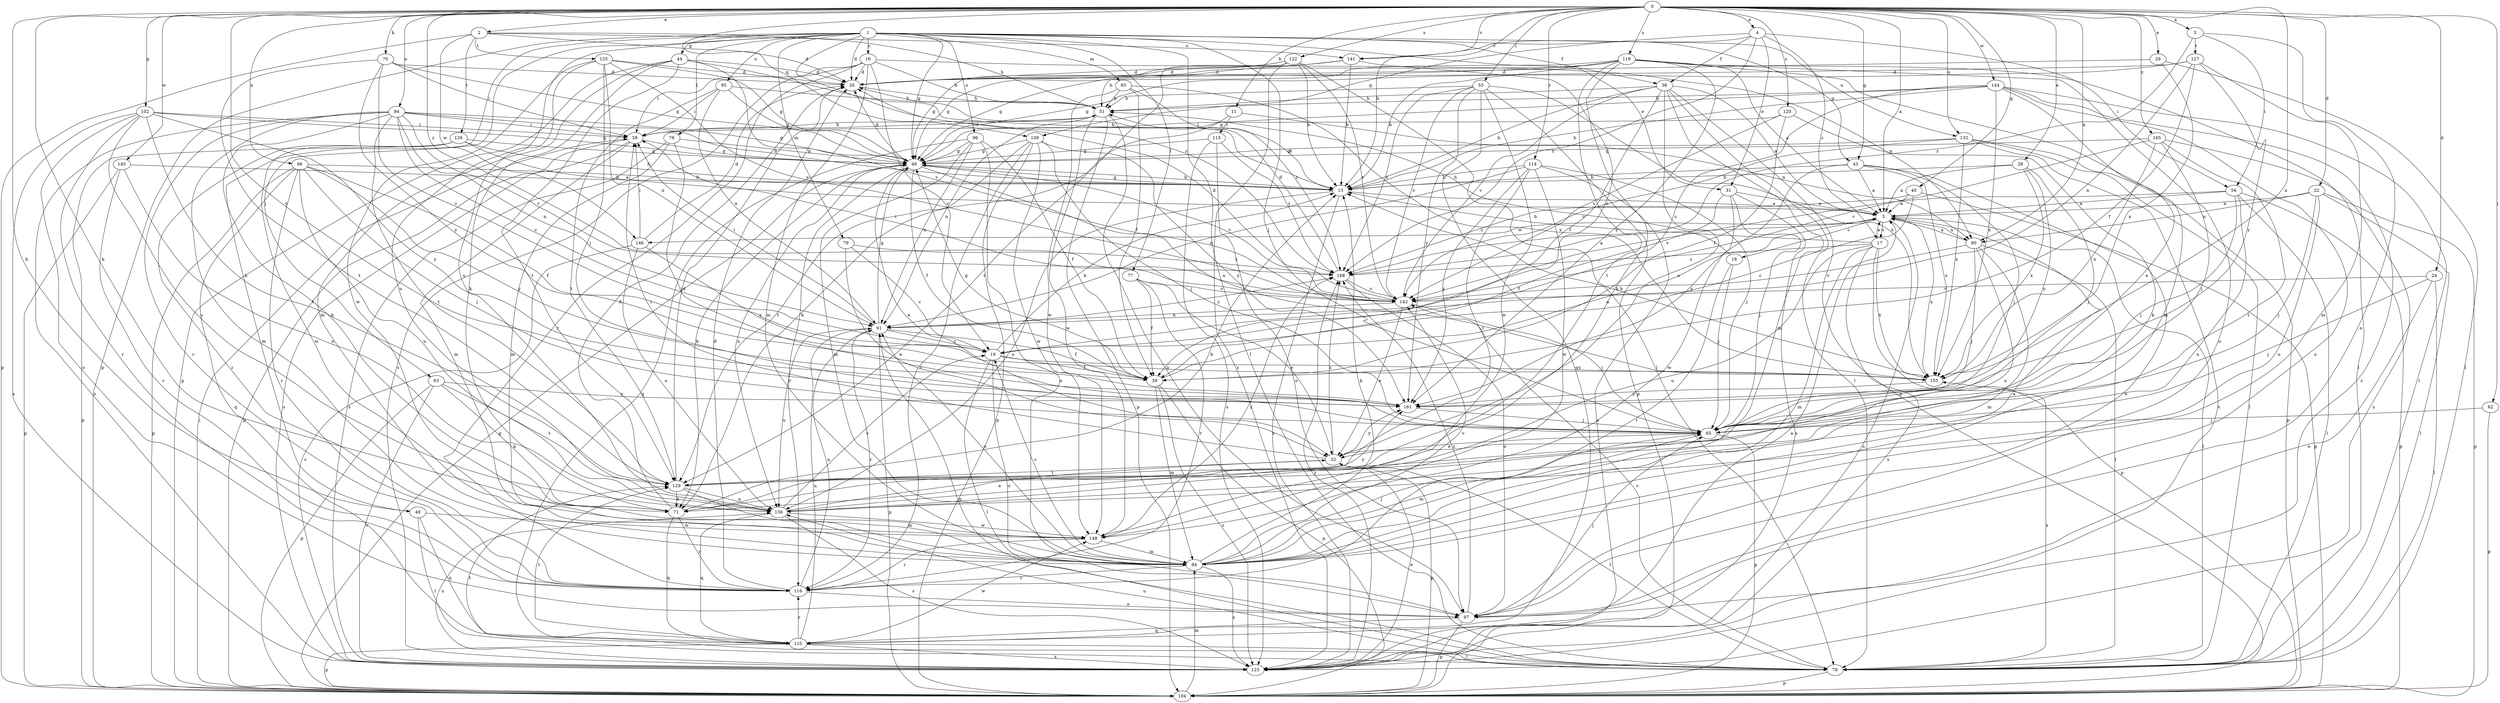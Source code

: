 strict digraph  {
0;
1;
2;
3;
4;
5;
11;
13;
16;
17;
18;
19;
22;
24;
26;
28;
29;
31;
32;
38;
39;
40;
43;
44;
46;
49;
51;
53;
56;
58;
62;
63;
65;
70;
71;
76;
77;
78;
79;
83;
84;
86;
90;
91;
94;
95;
96;
97;
102;
104;
109;
110;
114;
115;
116;
119;
120;
122;
123;
125;
126;
127;
129;
132;
136;
141;
142;
144;
145;
146;
148;
155;
161;
165;
168;
0 -> 2  [label=a];
0 -> 3  [label=a];
0 -> 4  [label=a];
0 -> 5  [label=a];
0 -> 11  [label=b];
0 -> 13  [label=b];
0 -> 22  [label=d];
0 -> 24  [label=d];
0 -> 28  [label=e];
0 -> 29  [label=e];
0 -> 40  [label=g];
0 -> 43  [label=g];
0 -> 49  [label=h];
0 -> 53  [label=i];
0 -> 62  [label=j];
0 -> 70  [label=k];
0 -> 71  [label=k];
0 -> 86  [label=n];
0 -> 90  [label=n];
0 -> 94  [label=o];
0 -> 102  [label=p];
0 -> 109  [label=q];
0 -> 114  [label=r];
0 -> 119  [label=s];
0 -> 120  [label=s];
0 -> 122  [label=s];
0 -> 132  [label=u];
0 -> 141  [label=v];
0 -> 144  [label=w];
0 -> 145  [label=w];
0 -> 155  [label=x];
0 -> 161  [label=y];
0 -> 165  [label=z];
0 -> 168  [label=z];
1 -> 16  [label=c];
1 -> 26  [label=d];
1 -> 31  [label=e];
1 -> 38  [label=f];
1 -> 43  [label=g];
1 -> 44  [label=g];
1 -> 46  [label=g];
1 -> 49  [label=h];
1 -> 63  [label=j];
1 -> 65  [label=j];
1 -> 76  [label=l];
1 -> 77  [label=l];
1 -> 78  [label=l];
1 -> 79  [label=m];
1 -> 83  [label=m];
1 -> 95  [label=o];
1 -> 96  [label=o];
1 -> 104  [label=p];
1 -> 132  [label=u];
1 -> 136  [label=u];
1 -> 168  [label=z];
2 -> 26  [label=d];
2 -> 51  [label=h];
2 -> 104  [label=p];
2 -> 125  [label=t];
2 -> 126  [label=t];
2 -> 141  [label=v];
2 -> 146  [label=w];
3 -> 56  [label=i];
3 -> 97  [label=o];
3 -> 127  [label=t];
3 -> 168  [label=z];
4 -> 17  [label=c];
4 -> 31  [label=e];
4 -> 38  [label=f];
4 -> 56  [label=i];
4 -> 109  [label=q];
4 -> 141  [label=v];
4 -> 168  [label=z];
5 -> 17  [label=c];
5 -> 18  [label=c];
5 -> 78  [label=l];
5 -> 90  [label=n];
5 -> 123  [label=s];
5 -> 146  [label=w];
5 -> 155  [label=x];
11 -> 71  [label=k];
11 -> 90  [label=n];
11 -> 115  [label=r];
13 -> 5  [label=a];
13 -> 46  [label=g];
13 -> 51  [label=h];
13 -> 123  [label=s];
13 -> 136  [label=u];
16 -> 19  [label=c];
16 -> 26  [label=d];
16 -> 51  [label=h];
16 -> 58  [label=i];
16 -> 84  [label=m];
16 -> 90  [label=n];
16 -> 116  [label=r];
16 -> 123  [label=s];
17 -> 5  [label=a];
17 -> 13  [label=b];
17 -> 84  [label=m];
17 -> 104  [label=p];
17 -> 123  [label=s];
17 -> 136  [label=u];
17 -> 155  [label=x];
17 -> 168  [label=z];
18 -> 51  [label=h];
18 -> 65  [label=j];
18 -> 116  [label=r];
19 -> 13  [label=b];
19 -> 39  [label=f];
19 -> 78  [label=l];
19 -> 97  [label=o];
19 -> 155  [label=x];
22 -> 5  [label=a];
22 -> 65  [label=j];
22 -> 78  [label=l];
22 -> 90  [label=n];
22 -> 104  [label=p];
22 -> 136  [label=u];
24 -> 65  [label=j];
24 -> 78  [label=l];
24 -> 97  [label=o];
24 -> 142  [label=v];
26 -> 51  [label=h];
28 -> 5  [label=a];
28 -> 13  [label=b];
28 -> 65  [label=j];
28 -> 155  [label=x];
28 -> 161  [label=y];
29 -> 26  [label=d];
29 -> 78  [label=l];
29 -> 155  [label=x];
31 -> 5  [label=a];
31 -> 39  [label=f];
31 -> 65  [label=j];
31 -> 123  [label=s];
31 -> 148  [label=w];
32 -> 58  [label=i];
32 -> 78  [label=l];
32 -> 104  [label=p];
32 -> 129  [label=t];
32 -> 161  [label=y];
32 -> 168  [label=z];
38 -> 5  [label=a];
38 -> 13  [label=b];
38 -> 32  [label=e];
38 -> 39  [label=f];
38 -> 51  [label=h];
38 -> 78  [label=l];
38 -> 84  [label=m];
38 -> 104  [label=p];
38 -> 142  [label=v];
39 -> 5  [label=a];
39 -> 46  [label=g];
39 -> 84  [label=m];
39 -> 104  [label=p];
39 -> 123  [label=s];
40 -> 5  [label=a];
40 -> 19  [label=c];
40 -> 104  [label=p];
40 -> 168  [label=z];
43 -> 5  [label=a];
43 -> 13  [label=b];
43 -> 65  [label=j];
43 -> 97  [label=o];
43 -> 155  [label=x];
43 -> 161  [label=y];
44 -> 13  [label=b];
44 -> 26  [label=d];
44 -> 71  [label=k];
44 -> 84  [label=m];
44 -> 104  [label=p];
44 -> 129  [label=t];
44 -> 142  [label=v];
46 -> 13  [label=b];
46 -> 26  [label=d];
46 -> 32  [label=e];
46 -> 39  [label=f];
46 -> 71  [label=k];
46 -> 116  [label=r];
46 -> 136  [label=u];
46 -> 142  [label=v];
46 -> 155  [label=x];
49 -> 78  [label=l];
49 -> 110  [label=q];
49 -> 148  [label=w];
51 -> 58  [label=i];
51 -> 91  [label=n];
51 -> 97  [label=o];
51 -> 104  [label=p];
51 -> 148  [label=w];
53 -> 51  [label=h];
53 -> 104  [label=p];
53 -> 110  [label=q];
53 -> 142  [label=v];
53 -> 148  [label=w];
53 -> 155  [label=x];
53 -> 161  [label=y];
53 -> 168  [label=z];
56 -> 5  [label=a];
56 -> 65  [label=j];
56 -> 78  [label=l];
56 -> 104  [label=p];
56 -> 136  [label=u];
56 -> 142  [label=v];
58 -> 46  [label=g];
58 -> 51  [label=h];
58 -> 84  [label=m];
58 -> 104  [label=p];
58 -> 123  [label=s];
62 -> 65  [label=j];
62 -> 104  [label=p];
63 -> 71  [label=k];
63 -> 104  [label=p];
63 -> 123  [label=s];
63 -> 129  [label=t];
63 -> 161  [label=y];
65 -> 32  [label=e];
65 -> 84  [label=m];
65 -> 104  [label=p];
70 -> 19  [label=c];
70 -> 26  [label=d];
70 -> 46  [label=g];
70 -> 58  [label=i];
70 -> 129  [label=t];
70 -> 161  [label=y];
71 -> 13  [label=b];
71 -> 26  [label=d];
71 -> 110  [label=q];
71 -> 116  [label=r];
71 -> 161  [label=y];
76 -> 46  [label=g];
76 -> 65  [label=j];
76 -> 84  [label=m];
76 -> 123  [label=s];
77 -> 32  [label=e];
77 -> 39  [label=f];
77 -> 116  [label=r];
77 -> 142  [label=v];
78 -> 91  [label=n];
78 -> 104  [label=p];
78 -> 129  [label=t];
78 -> 136  [label=u];
78 -> 142  [label=v];
78 -> 155  [label=x];
79 -> 19  [label=c];
79 -> 32  [label=e];
79 -> 168  [label=z];
83 -> 39  [label=f];
83 -> 51  [label=h];
83 -> 148  [label=w];
83 -> 155  [label=x];
83 -> 168  [label=z];
84 -> 5  [label=a];
84 -> 13  [label=b];
84 -> 19  [label=c];
84 -> 65  [label=j];
84 -> 91  [label=n];
84 -> 116  [label=r];
84 -> 123  [label=s];
84 -> 142  [label=v];
86 -> 13  [label=b];
86 -> 39  [label=f];
86 -> 65  [label=j];
86 -> 104  [label=p];
86 -> 110  [label=q];
86 -> 116  [label=r];
86 -> 136  [label=u];
86 -> 161  [label=y];
90 -> 5  [label=a];
90 -> 65  [label=j];
90 -> 78  [label=l];
90 -> 84  [label=m];
90 -> 136  [label=u];
90 -> 142  [label=v];
91 -> 19  [label=c];
91 -> 39  [label=f];
91 -> 46  [label=g];
91 -> 58  [label=i];
91 -> 104  [label=p];
91 -> 116  [label=r];
91 -> 136  [label=u];
91 -> 168  [label=z];
94 -> 13  [label=b];
94 -> 19  [label=c];
94 -> 46  [label=g];
94 -> 58  [label=i];
94 -> 71  [label=k];
94 -> 84  [label=m];
94 -> 91  [label=n];
94 -> 116  [label=r];
94 -> 123  [label=s];
94 -> 129  [label=t];
94 -> 142  [label=v];
95 -> 46  [label=g];
95 -> 51  [label=h];
95 -> 58  [label=i];
95 -> 91  [label=n];
95 -> 129  [label=t];
96 -> 39  [label=f];
96 -> 46  [label=g];
96 -> 84  [label=m];
96 -> 91  [label=n];
96 -> 97  [label=o];
96 -> 110  [label=q];
97 -> 65  [label=j];
97 -> 104  [label=p];
97 -> 110  [label=q];
97 -> 168  [label=z];
102 -> 46  [label=g];
102 -> 58  [label=i];
102 -> 97  [label=o];
102 -> 116  [label=r];
102 -> 123  [label=s];
102 -> 129  [label=t];
102 -> 136  [label=u];
102 -> 161  [label=y];
104 -> 46  [label=g];
104 -> 58  [label=i];
104 -> 84  [label=m];
109 -> 46  [label=g];
109 -> 65  [label=j];
109 -> 104  [label=p];
109 -> 116  [label=r];
109 -> 129  [label=t];
109 -> 148  [label=w];
109 -> 161  [label=y];
110 -> 5  [label=a];
110 -> 78  [label=l];
110 -> 91  [label=n];
110 -> 104  [label=p];
110 -> 116  [label=r];
110 -> 123  [label=s];
110 -> 129  [label=t];
110 -> 148  [label=w];
114 -> 13  [label=b];
114 -> 65  [label=j];
114 -> 91  [label=n];
114 -> 123  [label=s];
114 -> 129  [label=t];
114 -> 148  [label=w];
114 -> 161  [label=y];
115 -> 46  [label=g];
115 -> 97  [label=o];
115 -> 123  [label=s];
115 -> 168  [label=z];
116 -> 26  [label=d];
116 -> 91  [label=n];
116 -> 97  [label=o];
119 -> 5  [label=a];
119 -> 13  [label=b];
119 -> 26  [label=d];
119 -> 46  [label=g];
119 -> 51  [label=h];
119 -> 71  [label=k];
119 -> 78  [label=l];
119 -> 84  [label=m];
119 -> 97  [label=o];
119 -> 129  [label=t];
119 -> 161  [label=y];
120 -> 39  [label=f];
120 -> 58  [label=i];
120 -> 71  [label=k];
120 -> 142  [label=v];
122 -> 13  [label=b];
122 -> 26  [label=d];
122 -> 46  [label=g];
122 -> 78  [label=l];
122 -> 123  [label=s];
122 -> 129  [label=t];
122 -> 142  [label=v];
123 -> 32  [label=e];
123 -> 136  [label=u];
123 -> 168  [label=z];
125 -> 26  [label=d];
125 -> 46  [label=g];
125 -> 65  [label=j];
125 -> 91  [label=n];
125 -> 136  [label=u];
125 -> 142  [label=v];
125 -> 148  [label=w];
126 -> 5  [label=a];
126 -> 13  [label=b];
126 -> 46  [label=g];
126 -> 104  [label=p];
126 -> 116  [label=r];
126 -> 148  [label=w];
127 -> 26  [label=d];
127 -> 39  [label=f];
127 -> 46  [label=g];
127 -> 84  [label=m];
127 -> 91  [label=n];
127 -> 161  [label=y];
129 -> 26  [label=d];
129 -> 71  [label=k];
129 -> 84  [label=m];
129 -> 136  [label=u];
132 -> 46  [label=g];
132 -> 78  [label=l];
132 -> 104  [label=p];
132 -> 123  [label=s];
132 -> 142  [label=v];
132 -> 155  [label=x];
136 -> 19  [label=c];
136 -> 32  [label=e];
136 -> 110  [label=q];
136 -> 123  [label=s];
136 -> 148  [label=w];
141 -> 13  [label=b];
141 -> 19  [label=c];
141 -> 26  [label=d];
141 -> 46  [label=g];
142 -> 26  [label=d];
142 -> 32  [label=e];
142 -> 58  [label=i];
142 -> 65  [label=j];
142 -> 91  [label=n];
144 -> 13  [label=b];
144 -> 19  [label=c];
144 -> 32  [label=e];
144 -> 46  [label=g];
144 -> 51  [label=h];
144 -> 78  [label=l];
144 -> 97  [label=o];
144 -> 123  [label=s];
144 -> 155  [label=x];
145 -> 13  [label=b];
145 -> 104  [label=p];
145 -> 116  [label=r];
145 -> 136  [label=u];
146 -> 26  [label=d];
146 -> 58  [label=i];
146 -> 123  [label=s];
146 -> 136  [label=u];
146 -> 155  [label=x];
148 -> 84  [label=m];
148 -> 116  [label=r];
148 -> 168  [label=z];
155 -> 13  [label=b];
155 -> 161  [label=y];
161 -> 65  [label=j];
165 -> 46  [label=g];
165 -> 65  [label=j];
165 -> 123  [label=s];
165 -> 129  [label=t];
165 -> 142  [label=v];
165 -> 155  [label=x];
168 -> 5  [label=a];
168 -> 26  [label=d];
168 -> 97  [label=o];
168 -> 142  [label=v];
}
